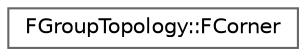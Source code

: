 digraph "Graphical Class Hierarchy"
{
 // INTERACTIVE_SVG=YES
 // LATEX_PDF_SIZE
  bgcolor="transparent";
  edge [fontname=Helvetica,fontsize=10,labelfontname=Helvetica,labelfontsize=10];
  node [fontname=Helvetica,fontsize=10,shape=box,height=0.2,width=0.4];
  rankdir="LR";
  Node0 [id="Node000000",label="FGroupTopology::FCorner",height=0.2,width=0.4,color="grey40", fillcolor="white", style="filled",URL="$de/df5/structFGroupTopology_1_1FCorner.html",tooltip="FCorner is a \"corner\" in the group topology, IE a vertex where 3+ groups meet."];
}
